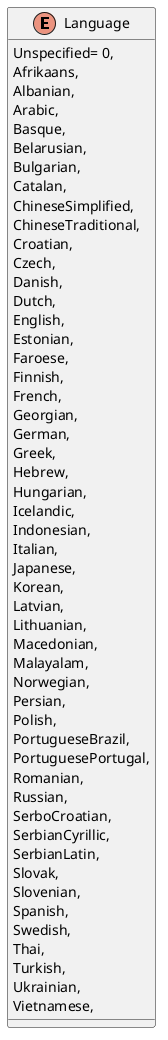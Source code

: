 @startuml
enum Language {
    Unspecified= 0,
    Afrikaans,
    Albanian,
    Arabic,
    Basque,
    Belarusian,
    Bulgarian,
    Catalan,
    ChineseSimplified,
    ChineseTraditional,
    Croatian,
    Czech,
    Danish,
    Dutch,
    English,
    Estonian,
    Faroese,
    Finnish,
    French,
    Georgian,
    German,
    Greek,
    Hebrew,
    Hungarian,
    Icelandic,
    Indonesian,
    Italian,
    Japanese,
    Korean,
    Latvian,
    Lithuanian,
    Macedonian,
    Malayalam,
    Norwegian,
    Persian,
    Polish,
    PortugueseBrazil,
    PortuguesePortugal,
    Romanian,
    Russian,
    SerboCroatian,
    SerbianCyrillic,
    SerbianLatin,
    Slovak,
    Slovenian,
    Spanish,
    Swedish,
    Thai,
    Turkish,
    Ukrainian,
    Vietnamese,
}
@enduml
